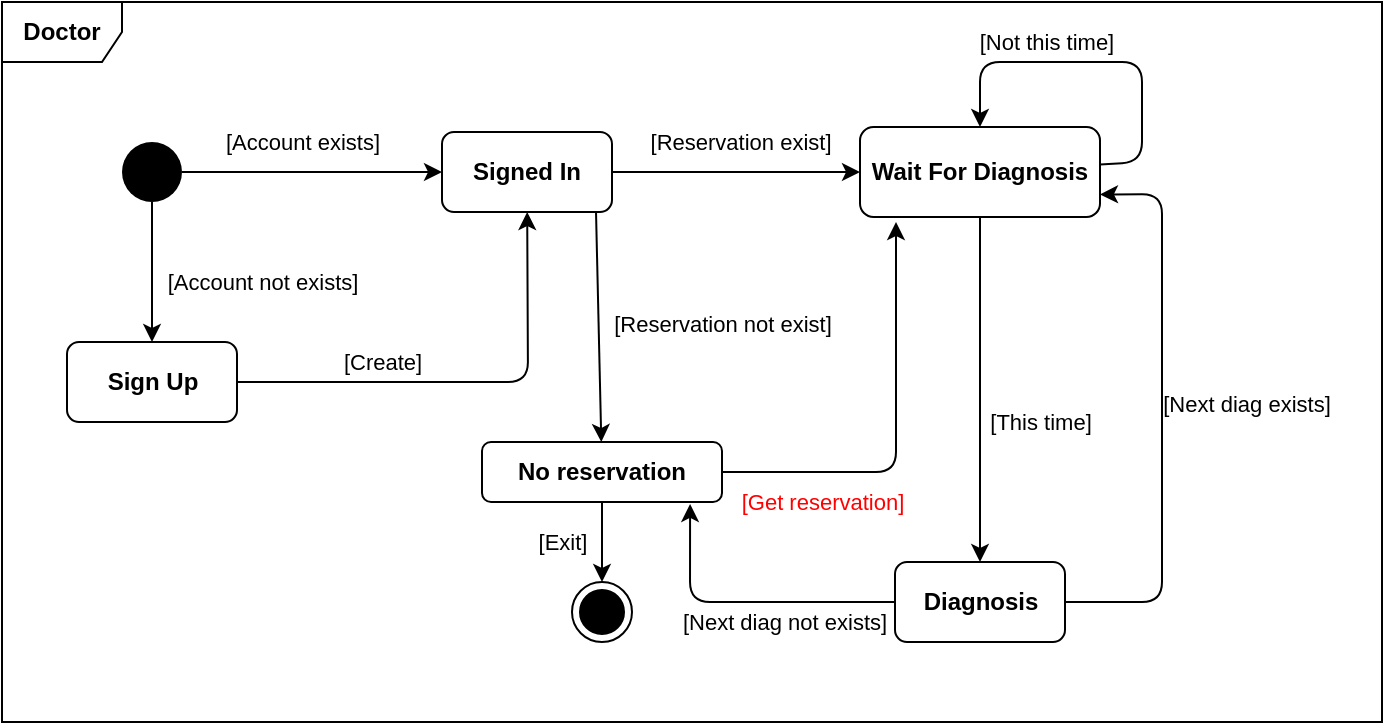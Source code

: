 <mxfile version="13.9.9" type="device"><diagram id="USw9dL-E9cV8zS7hZwrR" name="페이지-1"><mxGraphModel dx="3076" dy="822" grid="1" gridSize="10" guides="1" tooltips="1" connect="1" arrows="1" fold="1" page="1" pageScale="1" pageWidth="827" pageHeight="1169" math="0" shadow="0"><root><mxCell id="0"/><mxCell id="1" parent="0"/><mxCell id="CQKX95zvNcdoDEAzatUj-1" value="&lt;b&gt;Doctor&lt;/b&gt;" style="shape=umlFrame;whiteSpace=wrap;html=1;" parent="1" vertex="1"><mxGeometry x="-1600" y="90" width="690" height="360" as="geometry"/></mxCell><mxCell id="CQKX95zvNcdoDEAzatUj-2" value="" style="ellipse;fillColor=#000000;strokeColor=none;" parent="1" vertex="1"><mxGeometry x="-1540" y="160" width="30" height="30" as="geometry"/></mxCell><mxCell id="CQKX95zvNcdoDEAzatUj-3" value="Sign Up" style="rounded=1;whiteSpace=wrap;html=1;fontStyle=1" parent="1" vertex="1"><mxGeometry x="-1567.5" y="260" width="85" height="40" as="geometry"/></mxCell><mxCell id="CQKX95zvNcdoDEAzatUj-4" value="" style="endArrow=classic;html=1;" parent="1" source="CQKX95zvNcdoDEAzatUj-2" target="CQKX95zvNcdoDEAzatUj-3" edge="1"><mxGeometry width="50" height="50" relative="1" as="geometry"><mxPoint x="-1300" y="260" as="sourcePoint"/><mxPoint x="-1250" y="210" as="targetPoint"/></mxGeometry></mxCell><mxCell id="CQKX95zvNcdoDEAzatUj-5" value="[Account not exists]" style="edgeLabel;html=1;align=center;verticalAlign=middle;resizable=0;points=[];" parent="CQKX95zvNcdoDEAzatUj-4" vertex="1" connectable="0"><mxGeometry x="-0.314" relative="1" as="geometry"><mxPoint x="55" y="16" as="offset"/></mxGeometry></mxCell><mxCell id="CQKX95zvNcdoDEAzatUj-6" value="Signed In" style="rounded=1;whiteSpace=wrap;html=1;fontStyle=1" parent="1" vertex="1"><mxGeometry x="-1380" y="155" width="85" height="40" as="geometry"/></mxCell><mxCell id="CQKX95zvNcdoDEAzatUj-7" value="" style="endArrow=classic;html=1;" parent="1" source="CQKX95zvNcdoDEAzatUj-2" target="CQKX95zvNcdoDEAzatUj-6" edge="1"><mxGeometry width="50" height="50" relative="1" as="geometry"><mxPoint x="-1515" y="200" as="sourcePoint"/><mxPoint x="-1515" y="270" as="targetPoint"/></mxGeometry></mxCell><mxCell id="CQKX95zvNcdoDEAzatUj-8" value="[Account exists]" style="edgeLabel;html=1;align=center;verticalAlign=middle;resizable=0;points=[];" parent="CQKX95zvNcdoDEAzatUj-7" vertex="1" connectable="0"><mxGeometry x="-0.314" relative="1" as="geometry"><mxPoint x="15" y="-15" as="offset"/></mxGeometry></mxCell><mxCell id="CQKX95zvNcdoDEAzatUj-9" value="" style="endArrow=classic;html=1;" parent="1" source="CQKX95zvNcdoDEAzatUj-3" target="CQKX95zvNcdoDEAzatUj-6" edge="1"><mxGeometry width="50" height="50" relative="1" as="geometry"><mxPoint x="-1337" y="270" as="sourcePoint"/><mxPoint x="-1515" y="270" as="targetPoint"/><Array as="points"><mxPoint x="-1337" y="280"/></Array></mxGeometry></mxCell><mxCell id="CQKX95zvNcdoDEAzatUj-10" value="[Create]" style="edgeLabel;html=1;align=center;verticalAlign=middle;resizable=0;points=[];" parent="CQKX95zvNcdoDEAzatUj-9" vertex="1" connectable="0"><mxGeometry x="-0.314" relative="1" as="geometry"><mxPoint x="-6.5" y="-10" as="offset"/></mxGeometry></mxCell><mxCell id="CQKX95zvNcdoDEAzatUj-11" value="" style="endArrow=classic;html=1;" parent="1" source="CQKX95zvNcdoDEAzatUj-6" target="CQKX95zvNcdoDEAzatUj-16" edge="1"><mxGeometry width="50" height="50" relative="1" as="geometry"><mxPoint x="-1230" y="170" as="sourcePoint"/><mxPoint x="-1160" y="175" as="targetPoint"/></mxGeometry></mxCell><mxCell id="CQKX95zvNcdoDEAzatUj-12" value="[Reservation exist]" style="edgeLabel;html=1;align=center;verticalAlign=middle;resizable=0;points=[];" parent="CQKX95zvNcdoDEAzatUj-11" vertex="1" connectable="0"><mxGeometry x="0.274" y="-3" relative="1" as="geometry"><mxPoint x="-14.96" y="-18" as="offset"/></mxGeometry></mxCell><mxCell id="CQKX95zvNcdoDEAzatUj-13" value="" style="endArrow=classic;html=1;exitX=0.906;exitY=1;exitDx=0;exitDy=0;exitPerimeter=0;" parent="1" source="CQKX95zvNcdoDEAzatUj-6" target="CQKX95zvNcdoDEAzatUj-15" edge="1"><mxGeometry width="50" height="50" relative="1" as="geometry"><mxPoint x="-1220" y="290" as="sourcePoint"/><mxPoint x="-1280" y="300" as="targetPoint"/></mxGeometry></mxCell><mxCell id="CQKX95zvNcdoDEAzatUj-14" value="[Reservation not exist]" style="edgeLabel;html=1;align=center;verticalAlign=middle;resizable=0;points=[];" parent="CQKX95zvNcdoDEAzatUj-13" vertex="1" connectable="0"><mxGeometry x="0.274" y="-3" relative="1" as="geometry"><mxPoint x="64.31" y="-18.05" as="offset"/></mxGeometry></mxCell><mxCell id="CQKX95zvNcdoDEAzatUj-15" value="&lt;b&gt;No reservation&lt;/b&gt;" style="rounded=1;whiteSpace=wrap;html=1;" parent="1" vertex="1"><mxGeometry x="-1360" y="310" width="120" height="30" as="geometry"/></mxCell><mxCell id="CQKX95zvNcdoDEAzatUj-16" value="&lt;b&gt;Wait For Diagnosis&lt;/b&gt;" style="rounded=1;whiteSpace=wrap;html=1;" parent="1" vertex="1"><mxGeometry x="-1171" y="152.5" width="120" height="45" as="geometry"/></mxCell><mxCell id="CQKX95zvNcdoDEAzatUj-17" value="" style="endArrow=classic;html=1;entryX=0.5;entryY=0;entryDx=0;entryDy=0;" parent="1" source="CQKX95zvNcdoDEAzatUj-16" target="CQKX95zvNcdoDEAzatUj-27" edge="1"><mxGeometry width="50" height="50" relative="1" as="geometry"><mxPoint x="-1100" y="279.227" as="sourcePoint"/><mxPoint x="-1110" y="300" as="targetPoint"/></mxGeometry></mxCell><mxCell id="CQKX95zvNcdoDEAzatUj-18" value="[This time]" style="edgeLabel;html=1;align=center;verticalAlign=middle;resizable=0;points=[];" parent="CQKX95zvNcdoDEAzatUj-17" vertex="1" connectable="0"><mxGeometry x="0.274" y="-3" relative="1" as="geometry"><mxPoint x="33" y="-8" as="offset"/></mxGeometry></mxCell><mxCell id="CQKX95zvNcdoDEAzatUj-19" value="" style="endArrow=classic;html=1;entryX=0.5;entryY=0;entryDx=0;entryDy=0;" parent="1" source="CQKX95zvNcdoDEAzatUj-16" target="CQKX95zvNcdoDEAzatUj-16" edge="1"><mxGeometry width="50" height="50" relative="1" as="geometry"><mxPoint x="-930" y="170" as="sourcePoint"/><mxPoint x="-1010" y="100" as="targetPoint"/><Array as="points"><mxPoint x="-1030" y="170"/><mxPoint x="-1030" y="120"/><mxPoint x="-1111" y="120"/></Array></mxGeometry></mxCell><mxCell id="CQKX95zvNcdoDEAzatUj-20" value="[Not this time]" style="edgeLabel;html=1;align=center;verticalAlign=middle;resizable=0;points=[];" parent="CQKX95zvNcdoDEAzatUj-19" vertex="1" connectable="0"><mxGeometry x="0.274" y="-3" relative="1" as="geometry"><mxPoint x="-2.04" y="-7" as="offset"/></mxGeometry></mxCell><mxCell id="CQKX95zvNcdoDEAzatUj-21" value="" style="endArrow=classic;html=1;entryX=0.15;entryY=1.056;entryDx=0;entryDy=0;entryPerimeter=0;" parent="1" source="CQKX95zvNcdoDEAzatUj-15" target="CQKX95zvNcdoDEAzatUj-16" edge="1"><mxGeometry width="50" height="50" relative="1" as="geometry"><mxPoint x="-1292.99" y="205" as="sourcePoint"/><mxPoint x="-1150" y="325" as="targetPoint"/><Array as="points"><mxPoint x="-1153" y="325"/></Array></mxGeometry></mxCell><mxCell id="CQKX95zvNcdoDEAzatUj-23" value="[Get reservation]" style="edgeLabel;html=1;align=center;verticalAlign=middle;resizable=0;points=[];fontColor=#FF0000;" parent="CQKX95zvNcdoDEAzatUj-21" vertex="1" connectable="0"><mxGeometry x="-0.764" y="4" relative="1" as="geometry"><mxPoint x="25" y="19" as="offset"/></mxGeometry></mxCell><mxCell id="CQKX95zvNcdoDEAzatUj-24" value="[Exit]" style="endArrow=classic;html=1;entryX=0.5;entryY=0;entryDx=0;entryDy=0;" parent="1" source="CQKX95zvNcdoDEAzatUj-15" target="CQKX95zvNcdoDEAzatUj-25" edge="1"><mxGeometry y="-20" width="50" height="50" relative="1" as="geometry"><mxPoint x="-1330" y="260" as="sourcePoint"/><mxPoint x="-1300" y="400" as="targetPoint"/><mxPoint as="offset"/></mxGeometry></mxCell><mxCell id="CQKX95zvNcdoDEAzatUj-25" value="" style="ellipse;html=1;shape=endState;fillColor=#000000;strokeColor=#000000;" parent="1" vertex="1"><mxGeometry x="-1315" y="380" width="30" height="30" as="geometry"/></mxCell><mxCell id="CQKX95zvNcdoDEAzatUj-27" value="Diagnosis" style="rounded=1;whiteSpace=wrap;html=1;fontStyle=1" parent="1" vertex="1"><mxGeometry x="-1153.5" y="370" width="85" height="40" as="geometry"/></mxCell><mxCell id="CQKX95zvNcdoDEAzatUj-28" value="" style="endArrow=classic;html=1;entryX=0.867;entryY=1.033;entryDx=0;entryDy=0;entryPerimeter=0;" parent="1" source="CQKX95zvNcdoDEAzatUj-27" target="CQKX95zvNcdoDEAzatUj-15" edge="1"><mxGeometry width="50" height="50" relative="1" as="geometry"><mxPoint x="-1101" y="207.5" as="sourcePoint"/><mxPoint x="-1101" y="380" as="targetPoint"/><Array as="points"><mxPoint x="-1256" y="390"/></Array></mxGeometry></mxCell><mxCell id="CQKX95zvNcdoDEAzatUj-29" value="[Next diag not exists]" style="edgeLabel;html=1;align=center;verticalAlign=middle;resizable=0;points=[];" parent="CQKX95zvNcdoDEAzatUj-28" vertex="1" connectable="0"><mxGeometry x="0.274" y="-3" relative="1" as="geometry"><mxPoint x="40.5" y="13" as="offset"/></mxGeometry></mxCell><mxCell id="CQKX95zvNcdoDEAzatUj-30" value="" style="endArrow=classic;html=1;entryX=1;entryY=0.75;entryDx=0;entryDy=0;" parent="1" source="CQKX95zvNcdoDEAzatUj-27" target="CQKX95zvNcdoDEAzatUj-16" edge="1"><mxGeometry width="50" height="50" relative="1" as="geometry"><mxPoint x="-990" y="310" as="sourcePoint"/><mxPoint x="-1101" y="380" as="targetPoint"/><Array as="points"><mxPoint x="-1020" y="390"/><mxPoint x="-1020" y="186"/></Array></mxGeometry></mxCell><mxCell id="CQKX95zvNcdoDEAzatUj-31" value="[Next diag exists]" style="edgeLabel;html=1;align=center;verticalAlign=middle;resizable=0;points=[];" parent="CQKX95zvNcdoDEAzatUj-30" vertex="1" connectable="0"><mxGeometry x="0.274" y="-3" relative="1" as="geometry"><mxPoint x="39" y="32.5" as="offset"/></mxGeometry></mxCell></root></mxGraphModel></diagram></mxfile>